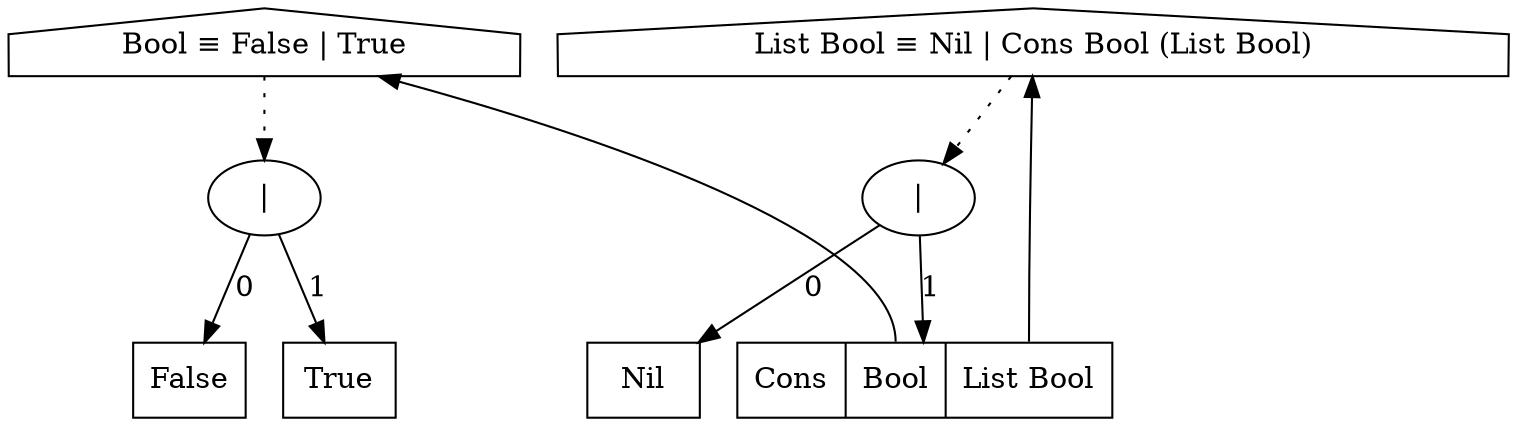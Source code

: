digraph ListBool {
ordering = out

{rank = same
node[shape=house]
bool [label="Bool ≡ False | True"]
list [label="List Bool ≡ Nil | Cons Bool (List Bool)"]
}

{rank = same
b1  [label="|"]
l1 [label="|",weight=0]
}

bool -> b1[style=dotted]
false [label="False",shape=record]
true  [label="True",shape=record]
b1 -> false [label= "0"];
b1 -> true [label= "1"];

list -> l1[style=dotted]
Nil [shape=record]
Cons [shape=record,label="Cons | <c0> Bool | <c1> List Bool"]
l1 -> Nil [label="0"]
l1 -> Cons [label="1"]
Cons:c0 -> bool
Cons:c1 -> list
}